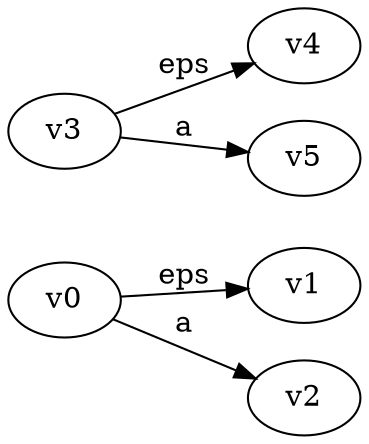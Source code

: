 digraph finite_state_machine {
	rankdir=LR;
	v0 -> v1 [ label = "eps"];
	v0 -> v2 [ label = "a"];
	v3 -> v4 [ label = "eps"];
	v3 -> v5 [ label = "a"];
}